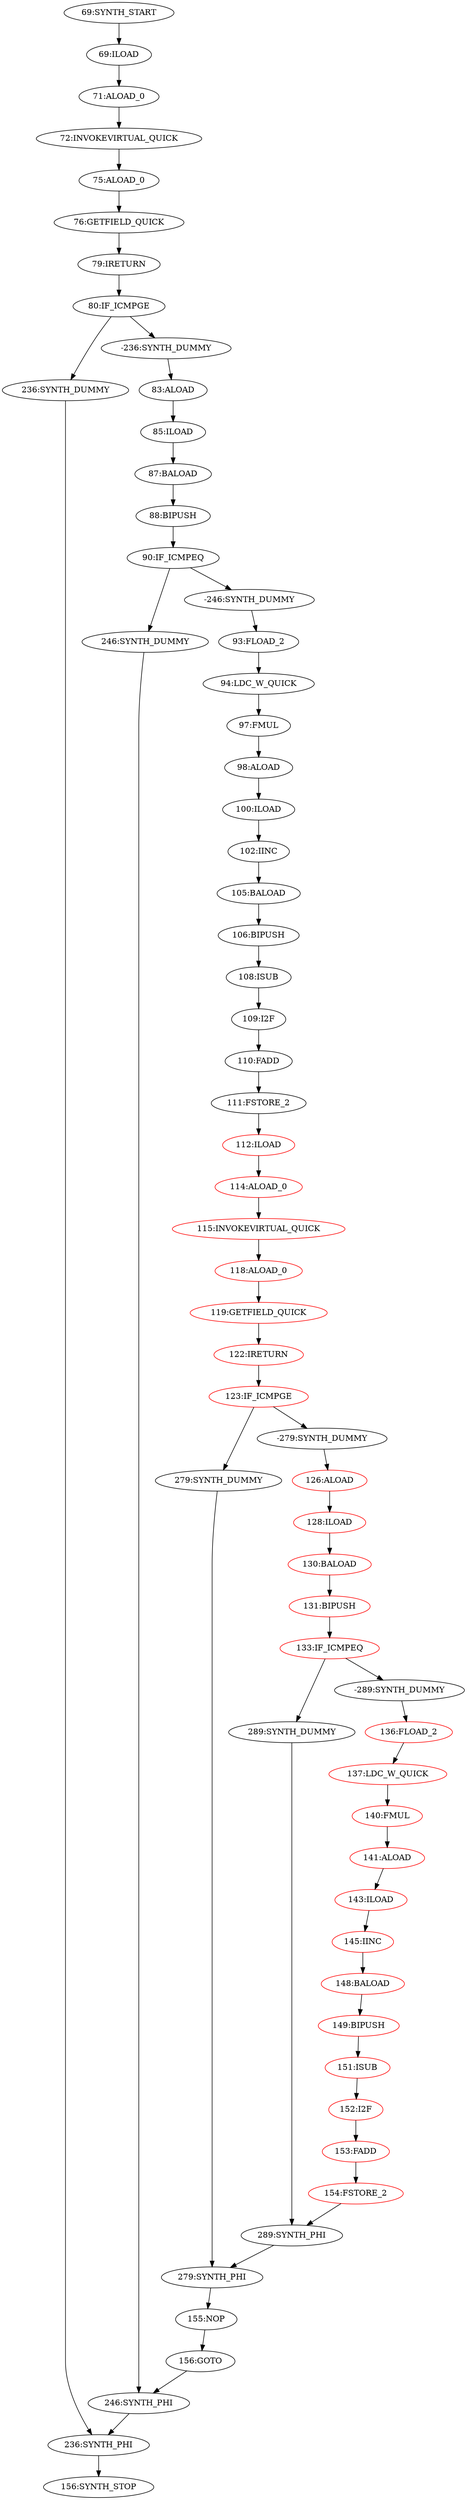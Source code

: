 digraph{
"69:SYNTH_START" -> "69:ILOAD";
"69:ILOAD" -> "71:ALOAD_0";
"71:ALOAD_0" -> "72:INVOKEVIRTUAL_QUICK";
"72:INVOKEVIRTUAL_QUICK" -> "75:ALOAD_0";
"75:ALOAD_0" -> "76:GETFIELD_QUICK";
"76:GETFIELD_QUICK" -> "79:IRETURN";
"79:IRETURN" -> "80:IF_ICMPGE";
"80:IF_ICMPGE" -> "236:SYNTH_DUMMY";
"80:IF_ICMPGE" -> "-236:SYNTH_DUMMY";
"236:SYNTH_DUMMY" -> "236:SYNTH_PHI";
"-236:SYNTH_DUMMY" -> "83:ALOAD";
"83:ALOAD" -> "85:ILOAD";
"85:ILOAD" -> "87:BALOAD";
"87:BALOAD" -> "88:BIPUSH";
"88:BIPUSH" -> "90:IF_ICMPEQ";
"90:IF_ICMPEQ" -> "246:SYNTH_DUMMY";
"90:IF_ICMPEQ" -> "-246:SYNTH_DUMMY";
"246:SYNTH_DUMMY" -> "246:SYNTH_PHI";
"-246:SYNTH_DUMMY" -> "93:FLOAD_2";
"93:FLOAD_2" -> "94:LDC_W_QUICK";
"94:LDC_W_QUICK" -> "97:FMUL";
"97:FMUL" -> "98:ALOAD";
"98:ALOAD" -> "100:ILOAD";
"100:ILOAD" -> "102:IINC";
"102:IINC" -> "105:BALOAD";
"105:BALOAD" -> "106:BIPUSH";
"106:BIPUSH" -> "108:ISUB";
"108:ISUB" -> "109:I2F";
"109:I2F" -> "110:FADD";
"110:FADD" -> "111:FSTORE_2";
"111:FSTORE_2" -> "112:ILOAD";
"112:ILOAD" [color = red];
"112:ILOAD" -> "114:ALOAD_0";
"114:ALOAD_0" [color = red];
"114:ALOAD_0" -> "115:INVOKEVIRTUAL_QUICK";
"115:INVOKEVIRTUAL_QUICK" [color = red];
"115:INVOKEVIRTUAL_QUICK" -> "118:ALOAD_0";
"118:ALOAD_0" [color = red];
"118:ALOAD_0" -> "119:GETFIELD_QUICK";
"119:GETFIELD_QUICK" [color = red];
"119:GETFIELD_QUICK" -> "122:IRETURN";
"122:IRETURN" [color = red];
"122:IRETURN" -> "123:IF_ICMPGE";
"123:IF_ICMPGE" [color = red];
"123:IF_ICMPGE" -> "279:SYNTH_DUMMY";
"123:IF_ICMPGE" -> "-279:SYNTH_DUMMY";
"279:SYNTH_DUMMY" -> "279:SYNTH_PHI";
"-279:SYNTH_DUMMY" -> "126:ALOAD";
"126:ALOAD" [color = red];
"126:ALOAD" -> "128:ILOAD";
"155:NOP" -> "156:GOTO";
"156:GOTO" -> "246:SYNTH_PHI";
"128:ILOAD" [color = red];
"128:ILOAD" -> "130:BALOAD";
"130:BALOAD" [color = red];
"130:BALOAD" -> "131:BIPUSH";
"131:BIPUSH" [color = red];
"131:BIPUSH" -> "133:IF_ICMPEQ";
"133:IF_ICMPEQ" [color = red];
"133:IF_ICMPEQ" -> "289:SYNTH_DUMMY";
"133:IF_ICMPEQ" -> "-289:SYNTH_DUMMY";
"289:SYNTH_DUMMY" -> "289:SYNTH_PHI";
"-289:SYNTH_DUMMY" -> "136:FLOAD_2";
"136:FLOAD_2" [color = red];
"136:FLOAD_2" -> "137:LDC_W_QUICK";
"137:LDC_W_QUICK" [color = red];
"137:LDC_W_QUICK" -> "140:FMUL";
"140:FMUL" [color = red];
"140:FMUL" -> "141:ALOAD";
"141:ALOAD" [color = red];
"141:ALOAD" -> "143:ILOAD";
"143:ILOAD" [color = red];
"143:ILOAD" -> "145:IINC";
"145:IINC" [color = red];
"145:IINC" -> "148:BALOAD";
"148:BALOAD" [color = red];
"148:BALOAD" -> "149:BIPUSH";
"149:BIPUSH" [color = red];
"149:BIPUSH" -> "151:ISUB";
"151:ISUB" [color = red];
"151:ISUB" -> "152:I2F";
"152:I2F" [color = red];
"152:I2F" -> "153:FADD";
"153:FADD" [color = red];
"153:FADD" -> "154:FSTORE_2";
"154:FSTORE_2" [color = red];
"154:FSTORE_2" -> "289:SYNTH_PHI";
"289:SYNTH_PHI" -> "279:SYNTH_PHI";
"279:SYNTH_PHI" -> "155:NOP";
"246:SYNTH_PHI" -> "236:SYNTH_PHI";
"236:SYNTH_PHI" -> "156:SYNTH_STOP";
}